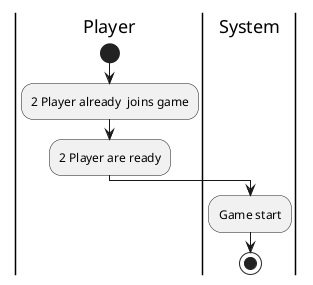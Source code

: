 @startuml
|Player|
start
:2 Player already  joins game;
:2 Player are ready;
|System|
:Game start;
stop
@enduml
